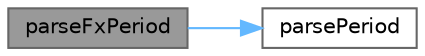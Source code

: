 digraph "parseFxPeriod"
{
 // INTERACTIVE_SVG=YES
 // LATEX_PDF_SIZE
  bgcolor="transparent";
  edge [fontname=Helvetica,fontsize=10,labelfontname=Helvetica,labelfontsize=10];
  node [fontname=Helvetica,fontsize=10,shape=box,height=0.2,width=0.4];
  rankdir="LR";
  Node1 [label="parseFxPeriod",height=0.2,width=0.4,color="gray40", fillcolor="grey60", style="filled", fontcolor="black",tooltip="Convert text to QuantLib::Period of Fx forward string."];
  Node1 -> Node2 [color="steelblue1",style="solid"];
  Node2 [label="parsePeriod",height=0.2,width=0.4,color="grey40", fillcolor="white", style="filled",URL="$group__utilities.html#ga8e0623e2cb01e250e9cfec4619256208",tooltip="Convert text to QuantLib::Period."];
}

